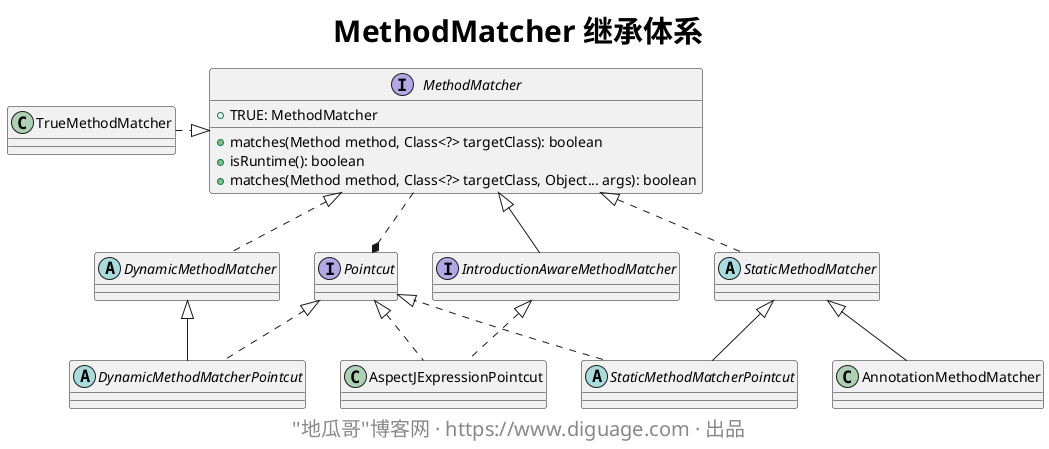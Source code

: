 @startuml

skinparam titleFontSize 30
title **MethodMatcher 继承体系**

interface MethodMatcher {
    + TRUE: MethodMatcher
    + matches(Method method, Class<?> targetClass): boolean
    + isRuntime(): boolean
    + matches(Method method, Class<?> targetClass, Object... args): boolean
}

class TrueMethodMatcher
TrueMethodMatcher .right.|> MethodMatcher

interface Pointcut
Pointcut *.up. MethodMatcher

abstract class DynamicMethodMatcher implements MethodMatcher

abstract class DynamicMethodMatcherPointcut extends DynamicMethodMatcher implements Pointcut

interface IntroductionAwareMethodMatcher extends MethodMatcher

class AspectJExpressionPointcut implements IntroductionAwareMethodMatcher, Pointcut

abstract class StaticMethodMatcher implements MethodMatcher

class AnnotationMethodMatcher extends StaticMethodMatcher

abstract class StaticMethodMatcherPointcut extends StaticMethodMatcher implements Pointcut


skinparam footerFontSize 20
footer ''地瓜哥''博客网 · https://www.diguage.com · 出品

@enduml